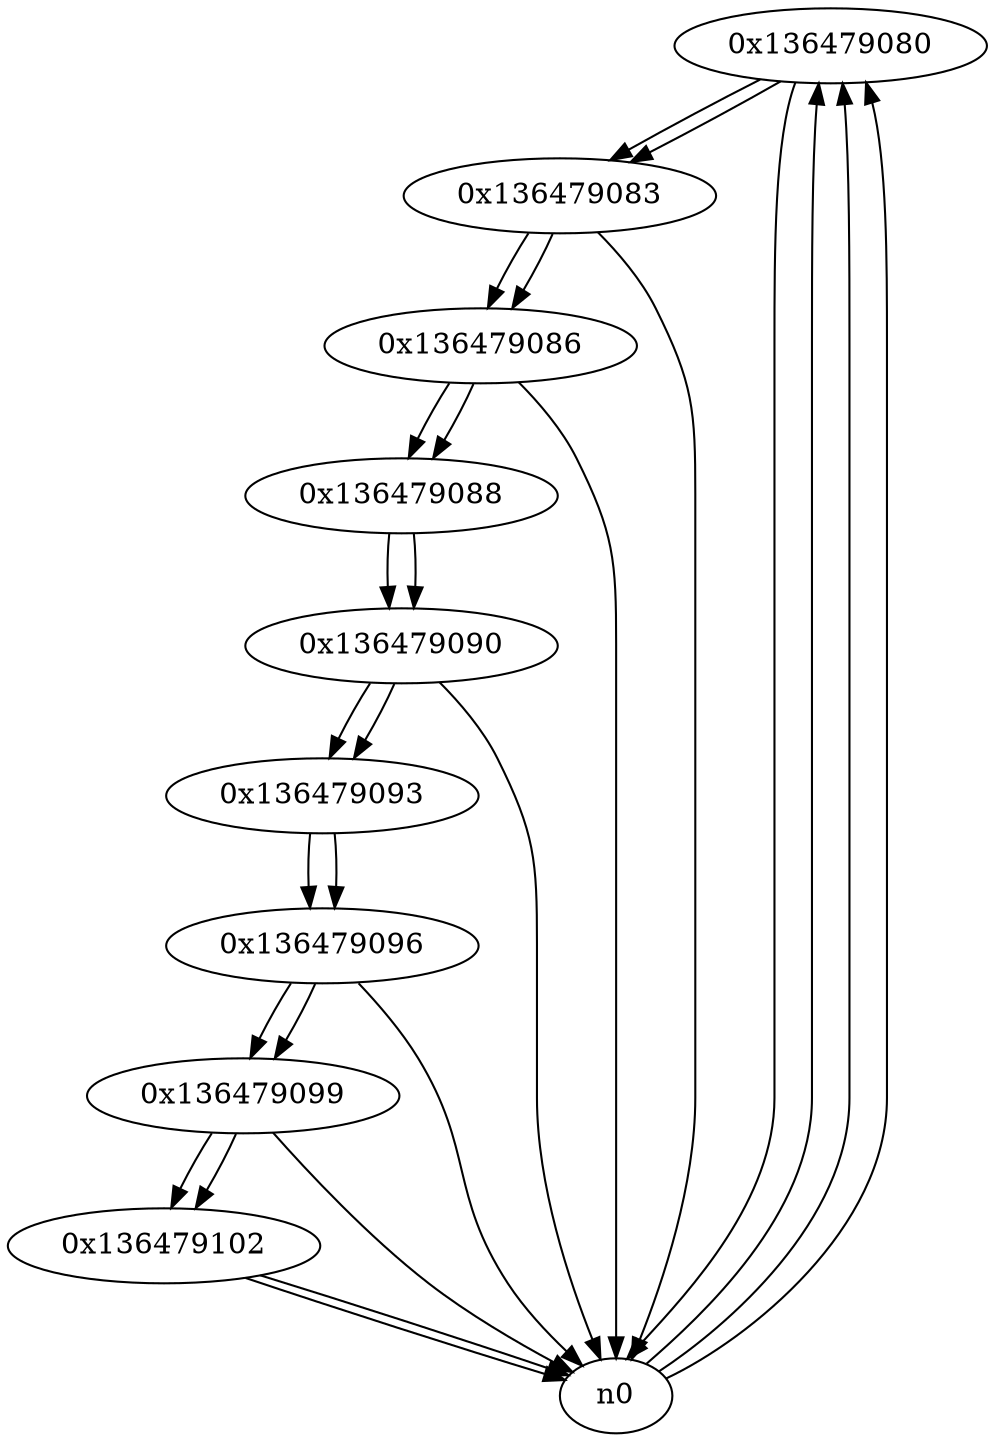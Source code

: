 digraph G{
/* nodes */
  n1 [label="0x136479080"]
  n2 [label="0x136479083"]
  n3 [label="0x136479086"]
  n4 [label="0x136479088"]
  n5 [label="0x136479090"]
  n6 [label="0x136479093"]
  n7 [label="0x136479096"]
  n8 [label="0x136479099"]
  n9 [label="0x136479102"]
/* edges */
n1 -> n2;
n1 -> n0;
n0 -> n1;
n0 -> n1;
n0 -> n1;
n2 -> n3;
n2 -> n0;
n1 -> n2;
n3 -> n4;
n3 -> n0;
n2 -> n3;
n4 -> n5;
n3 -> n4;
n5 -> n6;
n5 -> n0;
n4 -> n5;
n6 -> n7;
n5 -> n6;
n7 -> n8;
n7 -> n0;
n6 -> n7;
n8 -> n9;
n8 -> n0;
n7 -> n8;
n9 -> n0;
n9 -> n0;
n8 -> n9;
}
